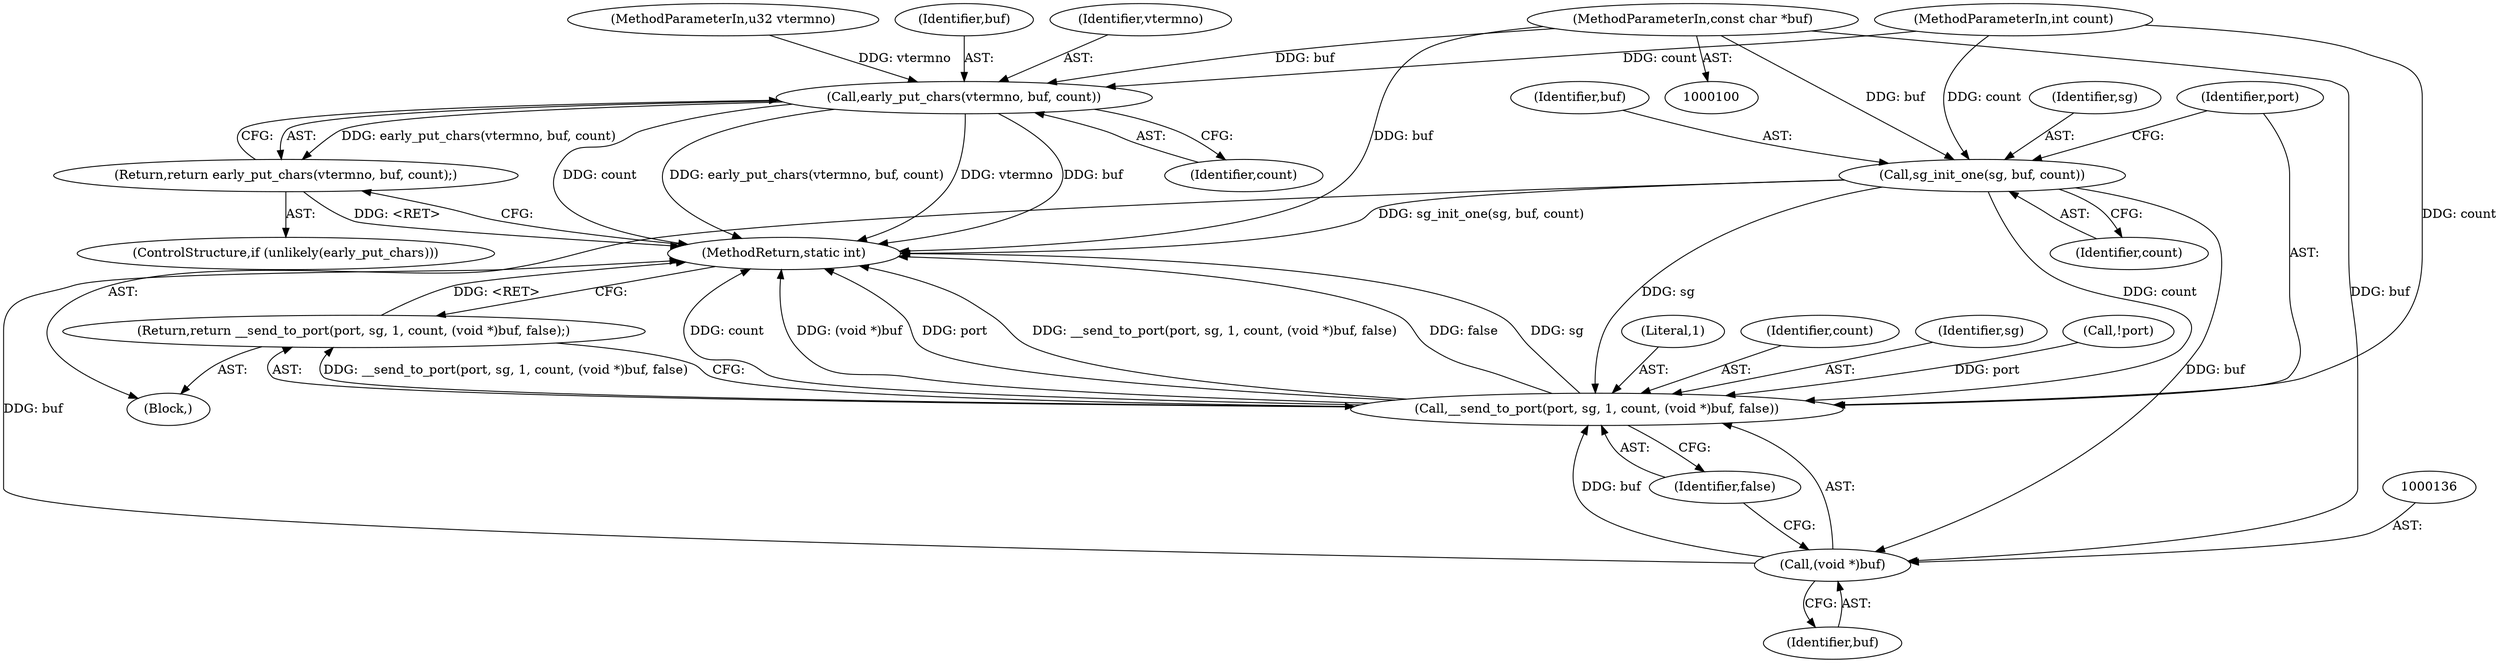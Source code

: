 digraph "1_linux_c4baad50297d84bde1a7ad45e50c73adae4a2192@pointer" {
"1000102" [label="(MethodParameterIn,const char *buf)"];
"1000111" [label="(Call,early_put_chars(vtermno, buf, count))"];
"1000110" [label="(Return,return early_put_chars(vtermno, buf, count);)"];
"1000125" [label="(Call,sg_init_one(sg, buf, count))"];
"1000130" [label="(Call,__send_to_port(port, sg, 1, count, (void *)buf, false))"];
"1000129" [label="(Return,return __send_to_port(port, sg, 1, count, (void *)buf, false);)"];
"1000135" [label="(Call,(void *)buf)"];
"1000101" [label="(MethodParameterIn,u32 vtermno)"];
"1000138" [label="(Identifier,false)"];
"1000110" [label="(Return,return early_put_chars(vtermno, buf, count);)"];
"1000103" [label="(MethodParameterIn,int count)"];
"1000135" [label="(Call,(void *)buf)"];
"1000129" [label="(Return,return __send_to_port(port, sg, 1, count, (void *)buf, false);)"];
"1000113" [label="(Identifier,buf)"];
"1000111" [label="(Call,early_put_chars(vtermno, buf, count))"];
"1000112" [label="(Identifier,vtermno)"];
"1000131" [label="(Identifier,port)"];
"1000133" [label="(Literal,1)"];
"1000107" [label="(ControlStructure,if (unlikely(early_put_chars)))"];
"1000134" [label="(Identifier,count)"];
"1000104" [label="(Block,)"];
"1000128" [label="(Identifier,count)"];
"1000126" [label="(Identifier,sg)"];
"1000102" [label="(MethodParameterIn,const char *buf)"];
"1000125" [label="(Call,sg_init_one(sg, buf, count))"];
"1000132" [label="(Identifier,sg)"];
"1000139" [label="(MethodReturn,static int)"];
"1000120" [label="(Call,!port)"];
"1000137" [label="(Identifier,buf)"];
"1000127" [label="(Identifier,buf)"];
"1000114" [label="(Identifier,count)"];
"1000130" [label="(Call,__send_to_port(port, sg, 1, count, (void *)buf, false))"];
"1000102" -> "1000100"  [label="AST: "];
"1000102" -> "1000139"  [label="DDG: buf"];
"1000102" -> "1000111"  [label="DDG: buf"];
"1000102" -> "1000125"  [label="DDG: buf"];
"1000102" -> "1000135"  [label="DDG: buf"];
"1000111" -> "1000110"  [label="AST: "];
"1000111" -> "1000114"  [label="CFG: "];
"1000112" -> "1000111"  [label="AST: "];
"1000113" -> "1000111"  [label="AST: "];
"1000114" -> "1000111"  [label="AST: "];
"1000110" -> "1000111"  [label="CFG: "];
"1000111" -> "1000139"  [label="DDG: count"];
"1000111" -> "1000139"  [label="DDG: early_put_chars(vtermno, buf, count)"];
"1000111" -> "1000139"  [label="DDG: vtermno"];
"1000111" -> "1000139"  [label="DDG: buf"];
"1000111" -> "1000110"  [label="DDG: early_put_chars(vtermno, buf, count)"];
"1000101" -> "1000111"  [label="DDG: vtermno"];
"1000103" -> "1000111"  [label="DDG: count"];
"1000110" -> "1000107"  [label="AST: "];
"1000139" -> "1000110"  [label="CFG: "];
"1000110" -> "1000139"  [label="DDG: <RET>"];
"1000125" -> "1000104"  [label="AST: "];
"1000125" -> "1000128"  [label="CFG: "];
"1000126" -> "1000125"  [label="AST: "];
"1000127" -> "1000125"  [label="AST: "];
"1000128" -> "1000125"  [label="AST: "];
"1000131" -> "1000125"  [label="CFG: "];
"1000125" -> "1000139"  [label="DDG: sg_init_one(sg, buf, count)"];
"1000103" -> "1000125"  [label="DDG: count"];
"1000125" -> "1000130"  [label="DDG: sg"];
"1000125" -> "1000130"  [label="DDG: count"];
"1000125" -> "1000135"  [label="DDG: buf"];
"1000130" -> "1000129"  [label="AST: "];
"1000130" -> "1000138"  [label="CFG: "];
"1000131" -> "1000130"  [label="AST: "];
"1000132" -> "1000130"  [label="AST: "];
"1000133" -> "1000130"  [label="AST: "];
"1000134" -> "1000130"  [label="AST: "];
"1000135" -> "1000130"  [label="AST: "];
"1000138" -> "1000130"  [label="AST: "];
"1000129" -> "1000130"  [label="CFG: "];
"1000130" -> "1000139"  [label="DDG: __send_to_port(port, sg, 1, count, (void *)buf, false)"];
"1000130" -> "1000139"  [label="DDG: false"];
"1000130" -> "1000139"  [label="DDG: sg"];
"1000130" -> "1000139"  [label="DDG: count"];
"1000130" -> "1000139"  [label="DDG: (void *)buf"];
"1000130" -> "1000139"  [label="DDG: port"];
"1000130" -> "1000129"  [label="DDG: __send_to_port(port, sg, 1, count, (void *)buf, false)"];
"1000120" -> "1000130"  [label="DDG: port"];
"1000103" -> "1000130"  [label="DDG: count"];
"1000135" -> "1000130"  [label="DDG: buf"];
"1000129" -> "1000104"  [label="AST: "];
"1000139" -> "1000129"  [label="CFG: "];
"1000129" -> "1000139"  [label="DDG: <RET>"];
"1000135" -> "1000137"  [label="CFG: "];
"1000136" -> "1000135"  [label="AST: "];
"1000137" -> "1000135"  [label="AST: "];
"1000138" -> "1000135"  [label="CFG: "];
"1000135" -> "1000139"  [label="DDG: buf"];
}
